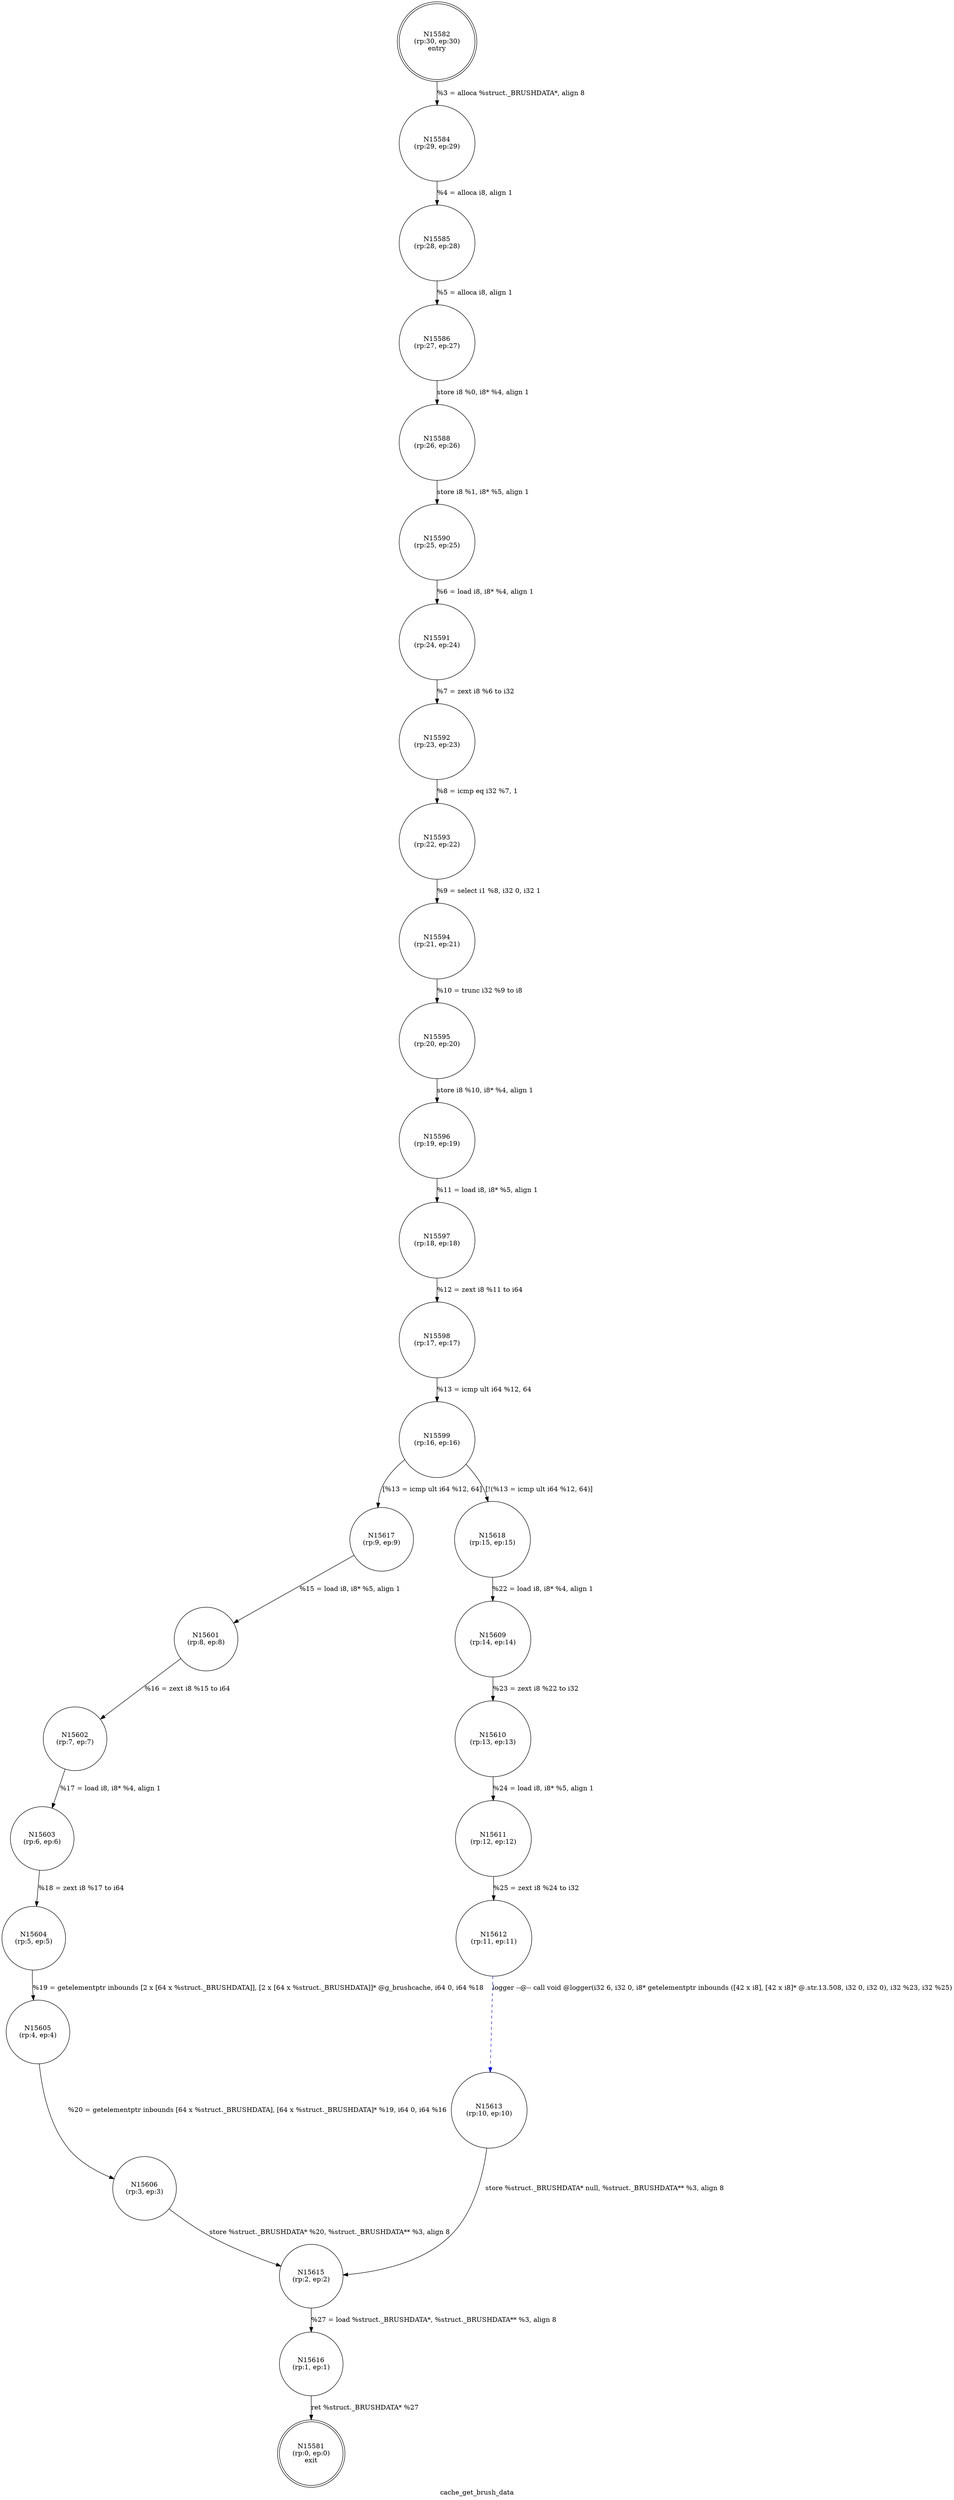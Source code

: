 digraph cache_get_brush_data {
label="cache_get_brush_data"
15581 [label="N15581\n(rp:0, ep:0)\nexit", shape="doublecircle"]
15582 [label="N15582\n(rp:30, ep:30)\nentry", shape="doublecircle"]
15582 -> 15584 [label="%3 = alloca %struct._BRUSHDATA*, align 8"]
15584 [label="N15584\n(rp:29, ep:29)", shape="circle"]
15584 -> 15585 [label="%4 = alloca i8, align 1"]
15585 [label="N15585\n(rp:28, ep:28)", shape="circle"]
15585 -> 15586 [label="%5 = alloca i8, align 1"]
15586 [label="N15586\n(rp:27, ep:27)", shape="circle"]
15586 -> 15588 [label="store i8 %0, i8* %4, align 1"]
15588 [label="N15588\n(rp:26, ep:26)", shape="circle"]
15588 -> 15590 [label="store i8 %1, i8* %5, align 1"]
15590 [label="N15590\n(rp:25, ep:25)", shape="circle"]
15590 -> 15591 [label="%6 = load i8, i8* %4, align 1"]
15591 [label="N15591\n(rp:24, ep:24)", shape="circle"]
15591 -> 15592 [label="%7 = zext i8 %6 to i32"]
15592 [label="N15592\n(rp:23, ep:23)", shape="circle"]
15592 -> 15593 [label="%8 = icmp eq i32 %7, 1"]
15593 [label="N15593\n(rp:22, ep:22)", shape="circle"]
15593 -> 15594 [label="%9 = select i1 %8, i32 0, i32 1"]
15594 [label="N15594\n(rp:21, ep:21)", shape="circle"]
15594 -> 15595 [label="%10 = trunc i32 %9 to i8"]
15595 [label="N15595\n(rp:20, ep:20)", shape="circle"]
15595 -> 15596 [label="store i8 %10, i8* %4, align 1"]
15596 [label="N15596\n(rp:19, ep:19)", shape="circle"]
15596 -> 15597 [label="%11 = load i8, i8* %5, align 1"]
15597 [label="N15597\n(rp:18, ep:18)", shape="circle"]
15597 -> 15598 [label="%12 = zext i8 %11 to i64"]
15598 [label="N15598\n(rp:17, ep:17)", shape="circle"]
15598 -> 15599 [label="%13 = icmp ult i64 %12, 64"]
15599 [label="N15599\n(rp:16, ep:16)", shape="circle"]
15599 -> 15617 [label="[%13 = icmp ult i64 %12, 64]"]
15599 -> 15618 [label="[!(%13 = icmp ult i64 %12, 64)]"]
15601 [label="N15601\n(rp:8, ep:8)", shape="circle"]
15601 -> 15602 [label="%16 = zext i8 %15 to i64"]
15602 [label="N15602\n(rp:7, ep:7)", shape="circle"]
15602 -> 15603 [label="%17 = load i8, i8* %4, align 1"]
15603 [label="N15603\n(rp:6, ep:6)", shape="circle"]
15603 -> 15604 [label="%18 = zext i8 %17 to i64"]
15604 [label="N15604\n(rp:5, ep:5)", shape="circle"]
15604 -> 15605 [label="%19 = getelementptr inbounds [2 x [64 x %struct._BRUSHDATA]], [2 x [64 x %struct._BRUSHDATA]]* @g_brushcache, i64 0, i64 %18"]
15605 [label="N15605\n(rp:4, ep:4)", shape="circle"]
15605 -> 15606 [label="%20 = getelementptr inbounds [64 x %struct._BRUSHDATA], [64 x %struct._BRUSHDATA]* %19, i64 0, i64 %16"]
15606 [label="N15606\n(rp:3, ep:3)", shape="circle"]
15606 -> 15615 [label="store %struct._BRUSHDATA* %20, %struct._BRUSHDATA** %3, align 8"]
15609 [label="N15609\n(rp:14, ep:14)", shape="circle"]
15609 -> 15610 [label="%23 = zext i8 %22 to i32"]
15610 [label="N15610\n(rp:13, ep:13)", shape="circle"]
15610 -> 15611 [label="%24 = load i8, i8* %5, align 1"]
15611 [label="N15611\n(rp:12, ep:12)", shape="circle"]
15611 -> 15612 [label="%25 = zext i8 %24 to i32"]
15612 [label="N15612\n(rp:11, ep:11)", shape="circle"]
15612 -> 15613 [label="logger --@-- call void @logger(i32 6, i32 0, i8* getelementptr inbounds ([42 x i8], [42 x i8]* @.str.13.508, i32 0, i32 0), i32 %23, i32 %25)", style="dashed", color="blue"]
15613 [label="N15613\n(rp:10, ep:10)", shape="circle"]
15613 -> 15615 [label="store %struct._BRUSHDATA* null, %struct._BRUSHDATA** %3, align 8"]
15615 [label="N15615\n(rp:2, ep:2)", shape="circle"]
15615 -> 15616 [label="%27 = load %struct._BRUSHDATA*, %struct._BRUSHDATA** %3, align 8"]
15616 [label="N15616\n(rp:1, ep:1)", shape="circle"]
15616 -> 15581 [label="ret %struct._BRUSHDATA* %27"]
15617 [label="N15617\n(rp:9, ep:9)", shape="circle"]
15617 -> 15601 [label="%15 = load i8, i8* %5, align 1"]
15618 [label="N15618\n(rp:15, ep:15)", shape="circle"]
15618 -> 15609 [label="%22 = load i8, i8* %4, align 1"]
}
